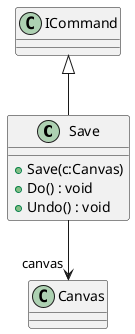 @startuml
class Save {
    + Save(c:Canvas)
    + Do() : void
    + Undo() : void
}
ICommand <|-- Save
Save --> "canvas" Canvas
@enduml
